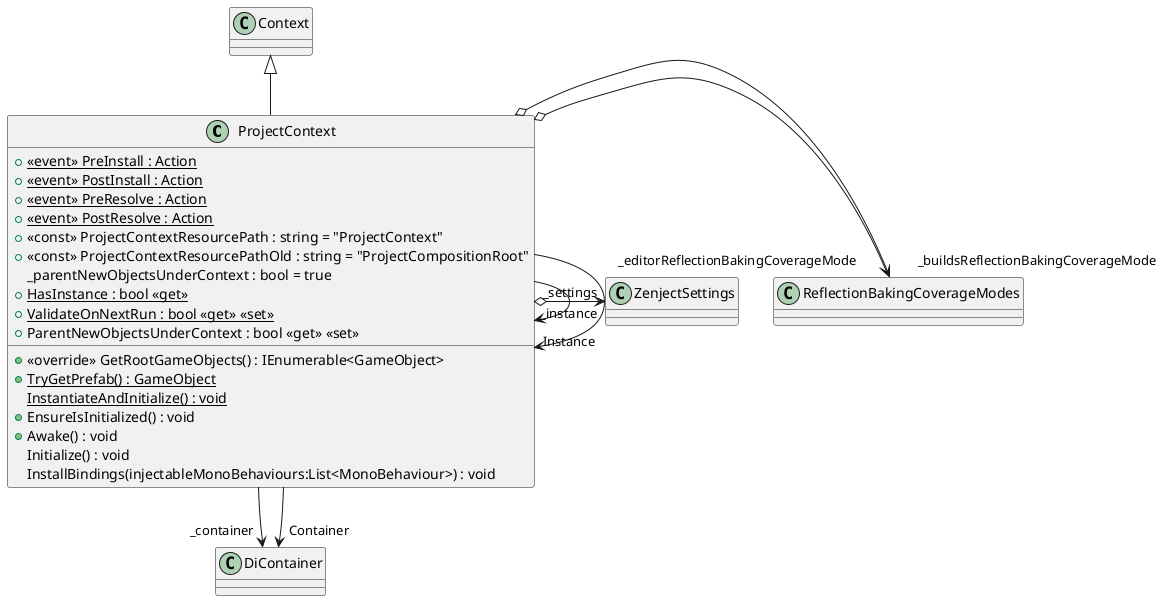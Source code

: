 @startuml
class ProjectContext {
    + {static}  <<event>> PreInstall : Action 
    + {static}  <<event>> PostInstall : Action 
    + {static}  <<event>> PreResolve : Action 
    + {static}  <<event>> PostResolve : Action 
    + <<const>> ProjectContextResourcePath : string = "ProjectContext"
    + <<const>> ProjectContextResourcePathOld : string = "ProjectCompositionRoot"
    _parentNewObjectsUnderContext : bool = true
    + {static} HasInstance : bool <<get>>
    + {static} ValidateOnNextRun : bool <<get>> <<set>>
    + <<override>> GetRootGameObjects() : IEnumerable<GameObject>
    + {static} TryGetPrefab() : GameObject
    {static} InstantiateAndInitialize() : void
    + ParentNewObjectsUnderContext : bool <<get>> <<set>>
    + EnsureIsInitialized() : void
    + Awake() : void
    Initialize() : void
    InstallBindings(injectableMonoBehaviours:List<MonoBehaviour>) : void
}
Context <|-- ProjectContext
ProjectContext --> "_instance" ProjectContext
ProjectContext o-> "_editorReflectionBakingCoverageMode" ReflectionBakingCoverageModes
ProjectContext o-> "_buildsReflectionBakingCoverageMode" ReflectionBakingCoverageModes
ProjectContext o-> "_settings" ZenjectSettings
ProjectContext --> "_container" DiContainer
ProjectContext --> "Container" DiContainer
ProjectContext --> "Instance" ProjectContext
@enduml
